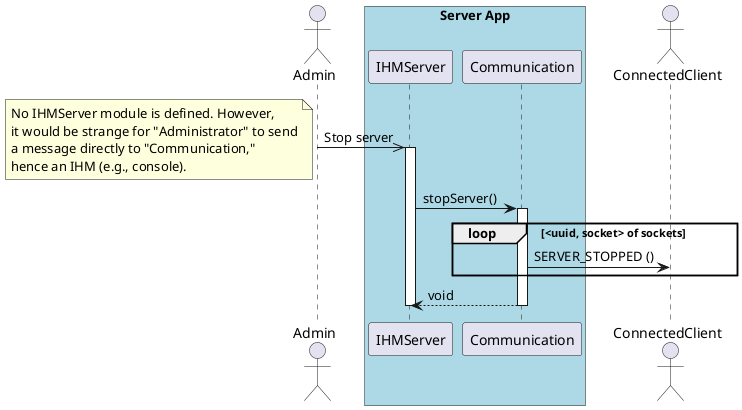 @startuml Server is stopped (server side)

actor Admin as admin

box "Server App" #LightBlue
    participant IHMServer as ihm
    participant Communication as com
end box

actor ConnectedClient as client

admin ->> ihm : Stop server
note left : No IHMServer module is defined. However, \nit would be strange for "Administrator" to send\na message directly to "Communication,"\nhence an IHM (e.g., console).
activate ihm

ihm -> com++ : stopServer()

loop <uuid, socket> of sockets
    com -> client : SERVER_STOPPED ()
end

return void

deactivate ihm

@enduml
